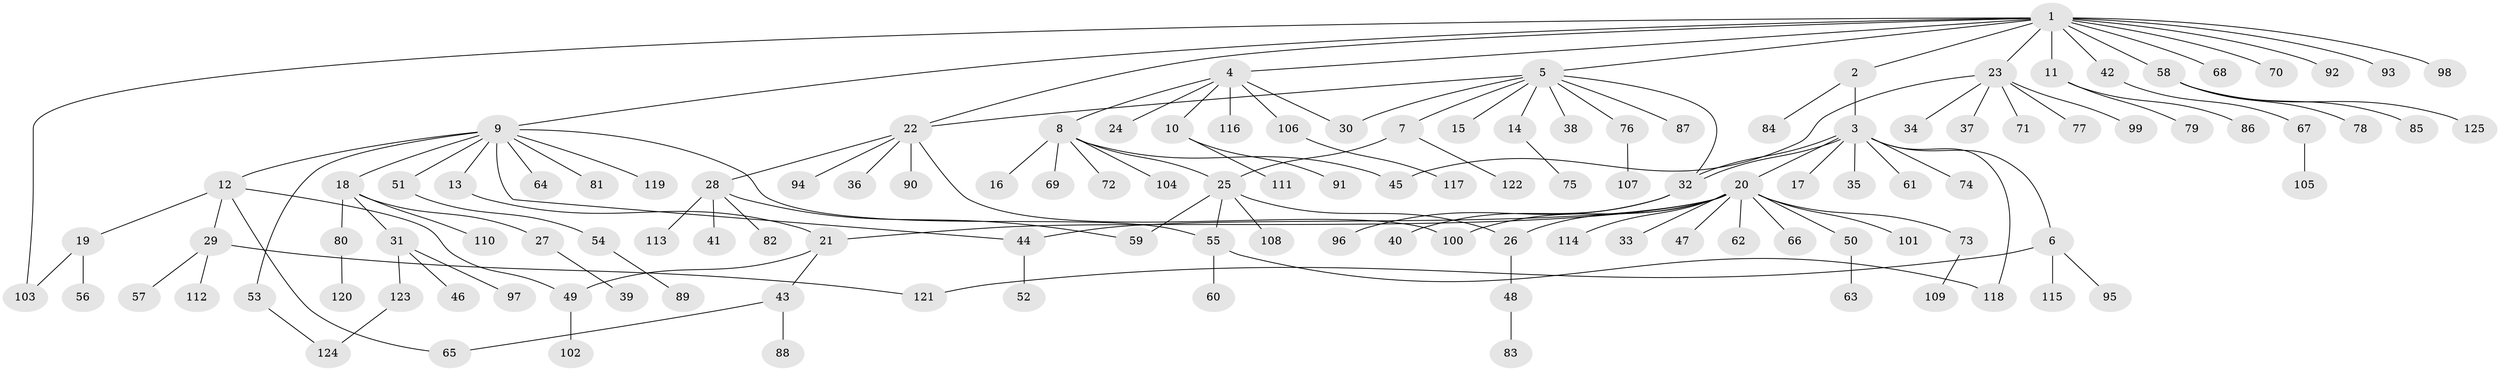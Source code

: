 // Generated by graph-tools (version 1.1) at 2025/25/03/09/25 03:25:57]
// undirected, 125 vertices, 142 edges
graph export_dot {
graph [start="1"]
  node [color=gray90,style=filled];
  1;
  2;
  3;
  4;
  5;
  6;
  7;
  8;
  9;
  10;
  11;
  12;
  13;
  14;
  15;
  16;
  17;
  18;
  19;
  20;
  21;
  22;
  23;
  24;
  25;
  26;
  27;
  28;
  29;
  30;
  31;
  32;
  33;
  34;
  35;
  36;
  37;
  38;
  39;
  40;
  41;
  42;
  43;
  44;
  45;
  46;
  47;
  48;
  49;
  50;
  51;
  52;
  53;
  54;
  55;
  56;
  57;
  58;
  59;
  60;
  61;
  62;
  63;
  64;
  65;
  66;
  67;
  68;
  69;
  70;
  71;
  72;
  73;
  74;
  75;
  76;
  77;
  78;
  79;
  80;
  81;
  82;
  83;
  84;
  85;
  86;
  87;
  88;
  89;
  90;
  91;
  92;
  93;
  94;
  95;
  96;
  97;
  98;
  99;
  100;
  101;
  102;
  103;
  104;
  105;
  106;
  107;
  108;
  109;
  110;
  111;
  112;
  113;
  114;
  115;
  116;
  117;
  118;
  119;
  120;
  121;
  122;
  123;
  124;
  125;
  1 -- 2;
  1 -- 4;
  1 -- 5;
  1 -- 9;
  1 -- 11;
  1 -- 22;
  1 -- 23;
  1 -- 42;
  1 -- 58;
  1 -- 68;
  1 -- 70;
  1 -- 92;
  1 -- 93;
  1 -- 98;
  1 -- 103;
  2 -- 3;
  2 -- 84;
  3 -- 6;
  3 -- 17;
  3 -- 20;
  3 -- 32;
  3 -- 32;
  3 -- 35;
  3 -- 61;
  3 -- 74;
  3 -- 118;
  4 -- 8;
  4 -- 10;
  4 -- 24;
  4 -- 30;
  4 -- 106;
  4 -- 116;
  5 -- 7;
  5 -- 14;
  5 -- 15;
  5 -- 22;
  5 -- 30;
  5 -- 32;
  5 -- 38;
  5 -- 76;
  5 -- 87;
  6 -- 95;
  6 -- 115;
  6 -- 121;
  7 -- 25;
  7 -- 122;
  8 -- 16;
  8 -- 25;
  8 -- 45;
  8 -- 69;
  8 -- 72;
  8 -- 104;
  9 -- 12;
  9 -- 13;
  9 -- 18;
  9 -- 44;
  9 -- 51;
  9 -- 53;
  9 -- 55;
  9 -- 64;
  9 -- 81;
  9 -- 119;
  10 -- 91;
  10 -- 111;
  11 -- 79;
  11 -- 86;
  12 -- 19;
  12 -- 29;
  12 -- 49;
  12 -- 65;
  13 -- 21;
  14 -- 75;
  18 -- 27;
  18 -- 31;
  18 -- 80;
  18 -- 110;
  19 -- 56;
  19 -- 103;
  20 -- 21;
  20 -- 26;
  20 -- 33;
  20 -- 44;
  20 -- 47;
  20 -- 50;
  20 -- 62;
  20 -- 66;
  20 -- 73;
  20 -- 100;
  20 -- 101;
  20 -- 114;
  21 -- 43;
  21 -- 49;
  22 -- 28;
  22 -- 36;
  22 -- 90;
  22 -- 94;
  22 -- 100;
  23 -- 34;
  23 -- 37;
  23 -- 45;
  23 -- 71;
  23 -- 77;
  23 -- 99;
  25 -- 26;
  25 -- 55;
  25 -- 59;
  25 -- 108;
  26 -- 48;
  27 -- 39;
  28 -- 41;
  28 -- 59;
  28 -- 82;
  28 -- 113;
  29 -- 57;
  29 -- 112;
  29 -- 121;
  31 -- 46;
  31 -- 97;
  31 -- 123;
  32 -- 40;
  32 -- 96;
  42 -- 67;
  43 -- 65;
  43 -- 88;
  44 -- 52;
  48 -- 83;
  49 -- 102;
  50 -- 63;
  51 -- 54;
  53 -- 124;
  54 -- 89;
  55 -- 60;
  55 -- 118;
  58 -- 78;
  58 -- 85;
  58 -- 125;
  67 -- 105;
  73 -- 109;
  76 -- 107;
  80 -- 120;
  106 -- 117;
  123 -- 124;
}
